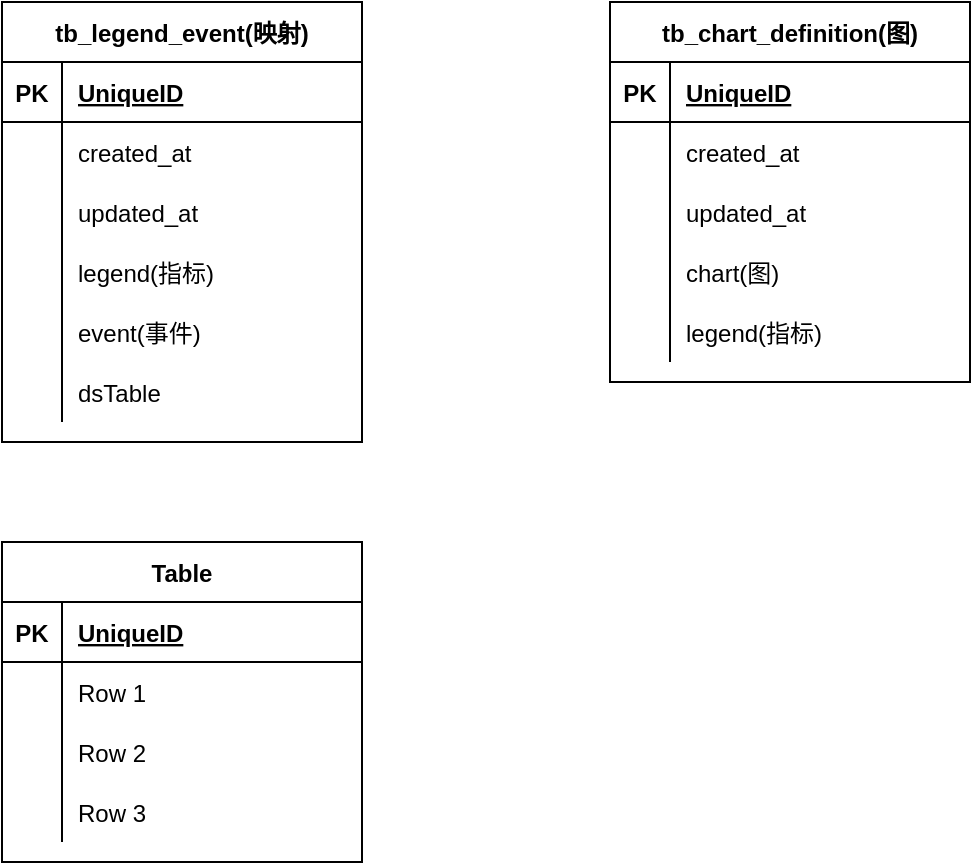 <mxfile version="13.5.8" type="github">
  <diagram id="Aww7tulofoqQlY2frsjI" name="Page-1">
    <mxGraphModel dx="1422" dy="801" grid="1" gridSize="10" guides="1" tooltips="1" connect="1" arrows="1" fold="1" page="1" pageScale="1" pageWidth="827" pageHeight="1169" math="0" shadow="0">
      <root>
        <mxCell id="0" />
        <mxCell id="1" parent="0" />
        <mxCell id="RCDbUfSWBOXCn5_G0Kbw-1" value="tb_legend_event(映射)" style="shape=table;startSize=30;container=1;collapsible=1;childLayout=tableLayout;fixedRows=1;rowLines=0;fontStyle=1;align=center;resizeLast=1;" vertex="1" parent="1">
          <mxGeometry x="110" y="300" width="180" height="220" as="geometry" />
        </mxCell>
        <mxCell id="RCDbUfSWBOXCn5_G0Kbw-2" value="" style="shape=partialRectangle;collapsible=0;dropTarget=0;pointerEvents=0;fillColor=none;top=0;left=0;bottom=1;right=0;points=[[0,0.5],[1,0.5]];portConstraint=eastwest;" vertex="1" parent="RCDbUfSWBOXCn5_G0Kbw-1">
          <mxGeometry y="30" width="180" height="30" as="geometry" />
        </mxCell>
        <mxCell id="RCDbUfSWBOXCn5_G0Kbw-3" value="PK" style="shape=partialRectangle;connectable=0;fillColor=none;top=0;left=0;bottom=0;right=0;fontStyle=1;overflow=hidden;" vertex="1" parent="RCDbUfSWBOXCn5_G0Kbw-2">
          <mxGeometry width="30" height="30" as="geometry" />
        </mxCell>
        <mxCell id="RCDbUfSWBOXCn5_G0Kbw-4" value="UniqueID" style="shape=partialRectangle;connectable=0;fillColor=none;top=0;left=0;bottom=0;right=0;align=left;spacingLeft=6;fontStyle=5;overflow=hidden;" vertex="1" parent="RCDbUfSWBOXCn5_G0Kbw-2">
          <mxGeometry x="30" width="150" height="30" as="geometry" />
        </mxCell>
        <mxCell id="RCDbUfSWBOXCn5_G0Kbw-5" value="" style="shape=partialRectangle;collapsible=0;dropTarget=0;pointerEvents=0;fillColor=none;top=0;left=0;bottom=0;right=0;points=[[0,0.5],[1,0.5]];portConstraint=eastwest;" vertex="1" parent="RCDbUfSWBOXCn5_G0Kbw-1">
          <mxGeometry y="60" width="180" height="30" as="geometry" />
        </mxCell>
        <mxCell id="RCDbUfSWBOXCn5_G0Kbw-6" value="" style="shape=partialRectangle;connectable=0;fillColor=none;top=0;left=0;bottom=0;right=0;editable=1;overflow=hidden;" vertex="1" parent="RCDbUfSWBOXCn5_G0Kbw-5">
          <mxGeometry width="30" height="30" as="geometry" />
        </mxCell>
        <mxCell id="RCDbUfSWBOXCn5_G0Kbw-7" value="created_at" style="shape=partialRectangle;connectable=0;fillColor=none;top=0;left=0;bottom=0;right=0;align=left;spacingLeft=6;overflow=hidden;" vertex="1" parent="RCDbUfSWBOXCn5_G0Kbw-5">
          <mxGeometry x="30" width="150" height="30" as="geometry" />
        </mxCell>
        <mxCell id="RCDbUfSWBOXCn5_G0Kbw-8" value="" style="shape=partialRectangle;collapsible=0;dropTarget=0;pointerEvents=0;fillColor=none;top=0;left=0;bottom=0;right=0;points=[[0,0.5],[1,0.5]];portConstraint=eastwest;" vertex="1" parent="RCDbUfSWBOXCn5_G0Kbw-1">
          <mxGeometry y="90" width="180" height="30" as="geometry" />
        </mxCell>
        <mxCell id="RCDbUfSWBOXCn5_G0Kbw-9" value="" style="shape=partialRectangle;connectable=0;fillColor=none;top=0;left=0;bottom=0;right=0;editable=1;overflow=hidden;" vertex="1" parent="RCDbUfSWBOXCn5_G0Kbw-8">
          <mxGeometry width="30" height="30" as="geometry" />
        </mxCell>
        <mxCell id="RCDbUfSWBOXCn5_G0Kbw-10" value="updated_at" style="shape=partialRectangle;connectable=0;fillColor=none;top=0;left=0;bottom=0;right=0;align=left;spacingLeft=6;overflow=hidden;" vertex="1" parent="RCDbUfSWBOXCn5_G0Kbw-8">
          <mxGeometry x="30" width="150" height="30" as="geometry" />
        </mxCell>
        <mxCell id="RCDbUfSWBOXCn5_G0Kbw-11" value="" style="shape=partialRectangle;collapsible=0;dropTarget=0;pointerEvents=0;fillColor=none;top=0;left=0;bottom=0;right=0;points=[[0,0.5],[1,0.5]];portConstraint=eastwest;" vertex="1" parent="RCDbUfSWBOXCn5_G0Kbw-1">
          <mxGeometry y="120" width="180" height="30" as="geometry" />
        </mxCell>
        <mxCell id="RCDbUfSWBOXCn5_G0Kbw-12" value="" style="shape=partialRectangle;connectable=0;fillColor=none;top=0;left=0;bottom=0;right=0;editable=1;overflow=hidden;" vertex="1" parent="RCDbUfSWBOXCn5_G0Kbw-11">
          <mxGeometry width="30" height="30" as="geometry" />
        </mxCell>
        <mxCell id="RCDbUfSWBOXCn5_G0Kbw-13" value="legend(指标)" style="shape=partialRectangle;connectable=0;fillColor=none;top=0;left=0;bottom=0;right=0;align=left;spacingLeft=6;overflow=hidden;" vertex="1" parent="RCDbUfSWBOXCn5_G0Kbw-11">
          <mxGeometry x="30" width="150" height="30" as="geometry" />
        </mxCell>
        <mxCell id="RCDbUfSWBOXCn5_G0Kbw-14" value="" style="shape=partialRectangle;collapsible=0;dropTarget=0;pointerEvents=0;fillColor=none;top=0;left=0;bottom=0;right=0;points=[[0,0.5],[1,0.5]];portConstraint=eastwest;" vertex="1" parent="RCDbUfSWBOXCn5_G0Kbw-1">
          <mxGeometry y="150" width="180" height="30" as="geometry" />
        </mxCell>
        <mxCell id="RCDbUfSWBOXCn5_G0Kbw-15" value="" style="shape=partialRectangle;connectable=0;fillColor=none;top=0;left=0;bottom=0;right=0;editable=1;overflow=hidden;" vertex="1" parent="RCDbUfSWBOXCn5_G0Kbw-14">
          <mxGeometry width="30" height="30" as="geometry" />
        </mxCell>
        <mxCell id="RCDbUfSWBOXCn5_G0Kbw-16" value="event(事件)" style="shape=partialRectangle;connectable=0;fillColor=none;top=0;left=0;bottom=0;right=0;align=left;spacingLeft=6;overflow=hidden;" vertex="1" parent="RCDbUfSWBOXCn5_G0Kbw-14">
          <mxGeometry x="30" width="150" height="30" as="geometry" />
        </mxCell>
        <mxCell id="RCDbUfSWBOXCn5_G0Kbw-46" value="" style="shape=partialRectangle;collapsible=0;dropTarget=0;pointerEvents=0;fillColor=none;top=0;left=0;bottom=0;right=0;points=[[0,0.5],[1,0.5]];portConstraint=eastwest;" vertex="1" parent="RCDbUfSWBOXCn5_G0Kbw-1">
          <mxGeometry y="180" width="180" height="30" as="geometry" />
        </mxCell>
        <mxCell id="RCDbUfSWBOXCn5_G0Kbw-47" value="" style="shape=partialRectangle;connectable=0;fillColor=none;top=0;left=0;bottom=0;right=0;editable=1;overflow=hidden;" vertex="1" parent="RCDbUfSWBOXCn5_G0Kbw-46">
          <mxGeometry width="30" height="30" as="geometry" />
        </mxCell>
        <mxCell id="RCDbUfSWBOXCn5_G0Kbw-48" value="dsTable" style="shape=partialRectangle;connectable=0;fillColor=none;top=0;left=0;bottom=0;right=0;align=left;spacingLeft=6;overflow=hidden;" vertex="1" parent="RCDbUfSWBOXCn5_G0Kbw-46">
          <mxGeometry x="30" width="150" height="30" as="geometry" />
        </mxCell>
        <mxCell id="RCDbUfSWBOXCn5_G0Kbw-17" value="tb_chart_definition(图)" style="shape=table;startSize=30;container=1;collapsible=1;childLayout=tableLayout;fixedRows=1;rowLines=0;fontStyle=1;align=center;resizeLast=1;" vertex="1" parent="1">
          <mxGeometry x="414" y="300" width="180" height="190" as="geometry" />
        </mxCell>
        <mxCell id="RCDbUfSWBOXCn5_G0Kbw-18" value="" style="shape=partialRectangle;collapsible=0;dropTarget=0;pointerEvents=0;fillColor=none;top=0;left=0;bottom=1;right=0;points=[[0,0.5],[1,0.5]];portConstraint=eastwest;" vertex="1" parent="RCDbUfSWBOXCn5_G0Kbw-17">
          <mxGeometry y="30" width="180" height="30" as="geometry" />
        </mxCell>
        <mxCell id="RCDbUfSWBOXCn5_G0Kbw-19" value="PK" style="shape=partialRectangle;connectable=0;fillColor=none;top=0;left=0;bottom=0;right=0;fontStyle=1;overflow=hidden;" vertex="1" parent="RCDbUfSWBOXCn5_G0Kbw-18">
          <mxGeometry width="30" height="30" as="geometry" />
        </mxCell>
        <mxCell id="RCDbUfSWBOXCn5_G0Kbw-20" value="UniqueID" style="shape=partialRectangle;connectable=0;fillColor=none;top=0;left=0;bottom=0;right=0;align=left;spacingLeft=6;fontStyle=5;overflow=hidden;" vertex="1" parent="RCDbUfSWBOXCn5_G0Kbw-18">
          <mxGeometry x="30" width="150" height="30" as="geometry" />
        </mxCell>
        <mxCell id="RCDbUfSWBOXCn5_G0Kbw-21" value="" style="shape=partialRectangle;collapsible=0;dropTarget=0;pointerEvents=0;fillColor=none;top=0;left=0;bottom=0;right=0;points=[[0,0.5],[1,0.5]];portConstraint=eastwest;" vertex="1" parent="RCDbUfSWBOXCn5_G0Kbw-17">
          <mxGeometry y="60" width="180" height="30" as="geometry" />
        </mxCell>
        <mxCell id="RCDbUfSWBOXCn5_G0Kbw-22" value="" style="shape=partialRectangle;connectable=0;fillColor=none;top=0;left=0;bottom=0;right=0;editable=1;overflow=hidden;" vertex="1" parent="RCDbUfSWBOXCn5_G0Kbw-21">
          <mxGeometry width="30" height="30" as="geometry" />
        </mxCell>
        <mxCell id="RCDbUfSWBOXCn5_G0Kbw-23" value="created_at" style="shape=partialRectangle;connectable=0;fillColor=none;top=0;left=0;bottom=0;right=0;align=left;spacingLeft=6;overflow=hidden;" vertex="1" parent="RCDbUfSWBOXCn5_G0Kbw-21">
          <mxGeometry x="30" width="150" height="30" as="geometry" />
        </mxCell>
        <mxCell id="RCDbUfSWBOXCn5_G0Kbw-24" value="" style="shape=partialRectangle;collapsible=0;dropTarget=0;pointerEvents=0;fillColor=none;top=0;left=0;bottom=0;right=0;points=[[0,0.5],[1,0.5]];portConstraint=eastwest;" vertex="1" parent="RCDbUfSWBOXCn5_G0Kbw-17">
          <mxGeometry y="90" width="180" height="30" as="geometry" />
        </mxCell>
        <mxCell id="RCDbUfSWBOXCn5_G0Kbw-25" value="" style="shape=partialRectangle;connectable=0;fillColor=none;top=0;left=0;bottom=0;right=0;editable=1;overflow=hidden;" vertex="1" parent="RCDbUfSWBOXCn5_G0Kbw-24">
          <mxGeometry width="30" height="30" as="geometry" />
        </mxCell>
        <mxCell id="RCDbUfSWBOXCn5_G0Kbw-26" value="updated_at" style="shape=partialRectangle;connectable=0;fillColor=none;top=0;left=0;bottom=0;right=0;align=left;spacingLeft=6;overflow=hidden;" vertex="1" parent="RCDbUfSWBOXCn5_G0Kbw-24">
          <mxGeometry x="30" width="150" height="30" as="geometry" />
        </mxCell>
        <mxCell id="RCDbUfSWBOXCn5_G0Kbw-27" value="" style="shape=partialRectangle;collapsible=0;dropTarget=0;pointerEvents=0;fillColor=none;top=0;left=0;bottom=0;right=0;points=[[0,0.5],[1,0.5]];portConstraint=eastwest;" vertex="1" parent="RCDbUfSWBOXCn5_G0Kbw-17">
          <mxGeometry y="120" width="180" height="30" as="geometry" />
        </mxCell>
        <mxCell id="RCDbUfSWBOXCn5_G0Kbw-28" value="" style="shape=partialRectangle;connectable=0;fillColor=none;top=0;left=0;bottom=0;right=0;editable=1;overflow=hidden;" vertex="1" parent="RCDbUfSWBOXCn5_G0Kbw-27">
          <mxGeometry width="30" height="30" as="geometry" />
        </mxCell>
        <mxCell id="RCDbUfSWBOXCn5_G0Kbw-29" value="chart(图)" style="shape=partialRectangle;connectable=0;fillColor=none;top=0;left=0;bottom=0;right=0;align=left;spacingLeft=6;overflow=hidden;" vertex="1" parent="RCDbUfSWBOXCn5_G0Kbw-27">
          <mxGeometry x="30" width="150" height="30" as="geometry" />
        </mxCell>
        <mxCell id="RCDbUfSWBOXCn5_G0Kbw-30" value="" style="shape=partialRectangle;collapsible=0;dropTarget=0;pointerEvents=0;fillColor=none;top=0;left=0;bottom=0;right=0;points=[[0,0.5],[1,0.5]];portConstraint=eastwest;" vertex="1" parent="RCDbUfSWBOXCn5_G0Kbw-17">
          <mxGeometry y="150" width="180" height="30" as="geometry" />
        </mxCell>
        <mxCell id="RCDbUfSWBOXCn5_G0Kbw-31" value="" style="shape=partialRectangle;connectable=0;fillColor=none;top=0;left=0;bottom=0;right=0;editable=1;overflow=hidden;" vertex="1" parent="RCDbUfSWBOXCn5_G0Kbw-30">
          <mxGeometry width="30" height="30" as="geometry" />
        </mxCell>
        <mxCell id="RCDbUfSWBOXCn5_G0Kbw-32" value="legend(指标)" style="shape=partialRectangle;connectable=0;fillColor=none;top=0;left=0;bottom=0;right=0;align=left;spacingLeft=6;overflow=hidden;" vertex="1" parent="RCDbUfSWBOXCn5_G0Kbw-30">
          <mxGeometry x="30" width="150" height="30" as="geometry" />
        </mxCell>
        <mxCell id="RCDbUfSWBOXCn5_G0Kbw-33" value="Table" style="shape=table;startSize=30;container=1;collapsible=1;childLayout=tableLayout;fixedRows=1;rowLines=0;fontStyle=1;align=center;resizeLast=1;" vertex="1" parent="1">
          <mxGeometry x="110" y="570" width="180" height="160" as="geometry" />
        </mxCell>
        <mxCell id="RCDbUfSWBOXCn5_G0Kbw-34" value="" style="shape=partialRectangle;collapsible=0;dropTarget=0;pointerEvents=0;fillColor=none;top=0;left=0;bottom=1;right=0;points=[[0,0.5],[1,0.5]];portConstraint=eastwest;" vertex="1" parent="RCDbUfSWBOXCn5_G0Kbw-33">
          <mxGeometry y="30" width="180" height="30" as="geometry" />
        </mxCell>
        <mxCell id="RCDbUfSWBOXCn5_G0Kbw-35" value="PK" style="shape=partialRectangle;connectable=0;fillColor=none;top=0;left=0;bottom=0;right=0;fontStyle=1;overflow=hidden;" vertex="1" parent="RCDbUfSWBOXCn5_G0Kbw-34">
          <mxGeometry width="30" height="30" as="geometry" />
        </mxCell>
        <mxCell id="RCDbUfSWBOXCn5_G0Kbw-36" value="UniqueID" style="shape=partialRectangle;connectable=0;fillColor=none;top=0;left=0;bottom=0;right=0;align=left;spacingLeft=6;fontStyle=5;overflow=hidden;" vertex="1" parent="RCDbUfSWBOXCn5_G0Kbw-34">
          <mxGeometry x="30" width="150" height="30" as="geometry" />
        </mxCell>
        <mxCell id="RCDbUfSWBOXCn5_G0Kbw-37" value="" style="shape=partialRectangle;collapsible=0;dropTarget=0;pointerEvents=0;fillColor=none;top=0;left=0;bottom=0;right=0;points=[[0,0.5],[1,0.5]];portConstraint=eastwest;" vertex="1" parent="RCDbUfSWBOXCn5_G0Kbw-33">
          <mxGeometry y="60" width="180" height="30" as="geometry" />
        </mxCell>
        <mxCell id="RCDbUfSWBOXCn5_G0Kbw-38" value="" style="shape=partialRectangle;connectable=0;fillColor=none;top=0;left=0;bottom=0;right=0;editable=1;overflow=hidden;" vertex="1" parent="RCDbUfSWBOXCn5_G0Kbw-37">
          <mxGeometry width="30" height="30" as="geometry" />
        </mxCell>
        <mxCell id="RCDbUfSWBOXCn5_G0Kbw-39" value="Row 1" style="shape=partialRectangle;connectable=0;fillColor=none;top=0;left=0;bottom=0;right=0;align=left;spacingLeft=6;overflow=hidden;" vertex="1" parent="RCDbUfSWBOXCn5_G0Kbw-37">
          <mxGeometry x="30" width="150" height="30" as="geometry" />
        </mxCell>
        <mxCell id="RCDbUfSWBOXCn5_G0Kbw-40" value="" style="shape=partialRectangle;collapsible=0;dropTarget=0;pointerEvents=0;fillColor=none;top=0;left=0;bottom=0;right=0;points=[[0,0.5],[1,0.5]];portConstraint=eastwest;" vertex="1" parent="RCDbUfSWBOXCn5_G0Kbw-33">
          <mxGeometry y="90" width="180" height="30" as="geometry" />
        </mxCell>
        <mxCell id="RCDbUfSWBOXCn5_G0Kbw-41" value="" style="shape=partialRectangle;connectable=0;fillColor=none;top=0;left=0;bottom=0;right=0;editable=1;overflow=hidden;" vertex="1" parent="RCDbUfSWBOXCn5_G0Kbw-40">
          <mxGeometry width="30" height="30" as="geometry" />
        </mxCell>
        <mxCell id="RCDbUfSWBOXCn5_G0Kbw-42" value="Row 2" style="shape=partialRectangle;connectable=0;fillColor=none;top=0;left=0;bottom=0;right=0;align=left;spacingLeft=6;overflow=hidden;" vertex="1" parent="RCDbUfSWBOXCn5_G0Kbw-40">
          <mxGeometry x="30" width="150" height="30" as="geometry" />
        </mxCell>
        <mxCell id="RCDbUfSWBOXCn5_G0Kbw-43" value="" style="shape=partialRectangle;collapsible=0;dropTarget=0;pointerEvents=0;fillColor=none;top=0;left=0;bottom=0;right=0;points=[[0,0.5],[1,0.5]];portConstraint=eastwest;" vertex="1" parent="RCDbUfSWBOXCn5_G0Kbw-33">
          <mxGeometry y="120" width="180" height="30" as="geometry" />
        </mxCell>
        <mxCell id="RCDbUfSWBOXCn5_G0Kbw-44" value="" style="shape=partialRectangle;connectable=0;fillColor=none;top=0;left=0;bottom=0;right=0;editable=1;overflow=hidden;" vertex="1" parent="RCDbUfSWBOXCn5_G0Kbw-43">
          <mxGeometry width="30" height="30" as="geometry" />
        </mxCell>
        <mxCell id="RCDbUfSWBOXCn5_G0Kbw-45" value="Row 3" style="shape=partialRectangle;connectable=0;fillColor=none;top=0;left=0;bottom=0;right=0;align=left;spacingLeft=6;overflow=hidden;" vertex="1" parent="RCDbUfSWBOXCn5_G0Kbw-43">
          <mxGeometry x="30" width="150" height="30" as="geometry" />
        </mxCell>
      </root>
    </mxGraphModel>
  </diagram>
</mxfile>
